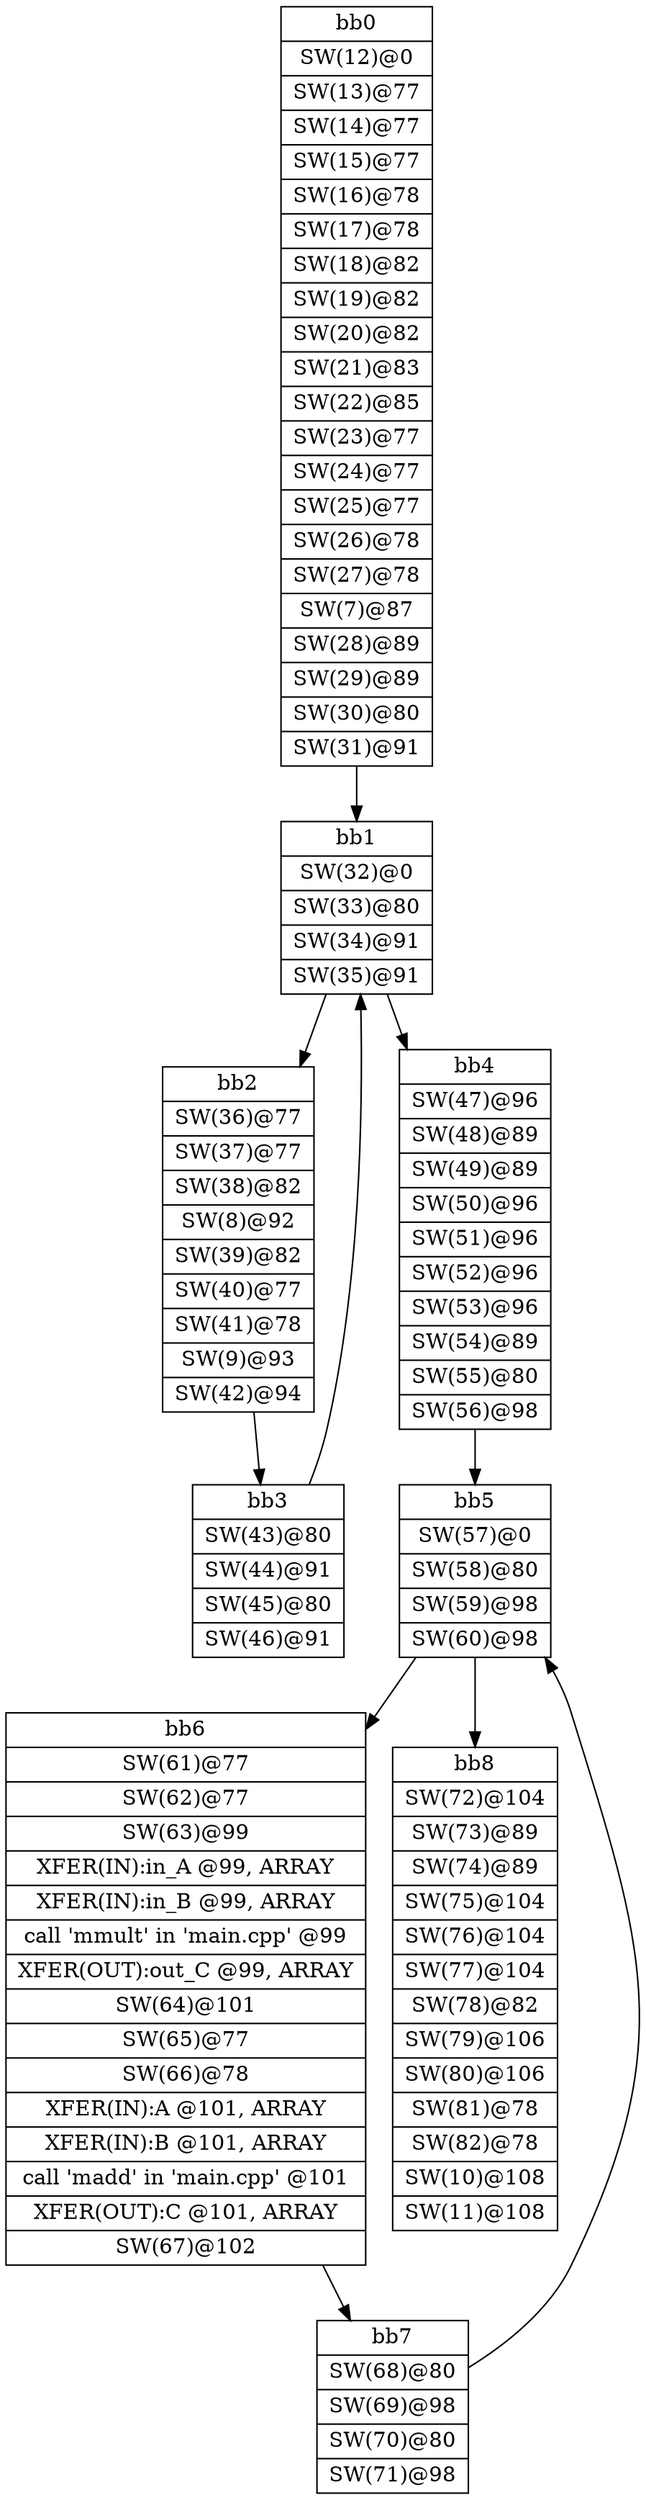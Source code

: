 digraph CDFG {
node [shape=record];
bb0 [shape=record, label = "{bb0|<x0x23212c0>SW(12)@0\n|<x0x2474000>SW(13)@77\n|<x0x24741d0>SW(14)@77\n|<x0x2474410>SW(15)@77\n|<x0x2474650>SW(16)@78\n|<x0x2474890>SW(17)@78\n|<x0x2474ad0>SW(18)@82\n|<x0x2474ce0>SW(19)@82\n|<x0x2474ef0>SW(20)@82\n|<x0x2475130>SW(21)@83\n|<x0x2475370>SW(22)@85\n|<x0x24755b0>SW(23)@77\n|<x0x24757f0>SW(24)@77\n|<x0x2475a10>SW(25)@77\n|<x0x2475c30>SW(26)@78\n|<x0x2475e50>SW(27)@78\n|<x0x246df90>SW(7)@87\n|<x0x2476070>SW(28)@89\n|<x0x2476280>SW(29)@89\n|<x0x24764c0>SW(30)@80\n|<x0x2476700>SW(31)@91\n}"];
bb1 [shape=record, label = "{bb1|<x0x2476af0>SW(32)@0\n|<x0x2476c40>SW(33)@80\n|<x0x2476e10>SW(34)@91\n|<x0x2477000>SW(35)@91\n}"];
bb2 [shape=record, label = "{bb2|<x0x24768f0>SW(36)@77\n|<x0x24775d0>SW(37)@77\n|<x0x247b820>SW(38)@82\n|<x0x246f0c0>SW(8)@92\n|<x0x247b9d0>SW(39)@82\n|<x0x247bc30>SW(40)@77\n|<x0x247be50>SW(41)@78\n|<x0x246f5d0>SW(9)@93\n|<x0x247c070>SW(42)@94\n}"];
bb3 [shape=record, label = "{bb3|<x0x247c280>SW(43)@80\n|<x0x247c5e0>SW(44)@91\n|<x0x247c7d0>SW(45)@80\n|<x0x247ca10>SW(46)@91\n}"];
bb4 [shape=record, label = "{bb4|<x0x247cc20>SW(47)@96\n|<x0x247d020>SW(48)@89\n|<x0x247d240>SW(49)@89\n|<x0x247d480>SW(50)@96\n|<x0x247d670>SW(51)@96\n|<x0x247d880>SW(52)@96\n|<x0x247dac0>SW(53)@96\n|<x0x247dcb0>SW(54)@89\n|<x0x247def0>SW(55)@80\n|<x0x247e130>SW(56)@98\n}"];
bb5 [shape=record, label = "{bb5|<x0x247e320>SW(57)@0\n|<x0x247e670>SW(58)@80\n|<x0x247e820>SW(59)@98\n|<x0x247ea10>SW(60)@98\n}"];
bb6 [shape=record, label = "{bb6|<x0x247ec20>SW(61)@77\n|<x0x247efa0>SW(62)@77\n|<x0x247f1c0>SW(63)@99\n|<x0x2482800>XFER(IN):in_A @99, ARRAY\n|<x0x24828e0>XFER(IN):in_B @99, ARRAY\n|<x0x2320130>call 'mmult' in 'main.cpp' @99\n|<x0x24829c0>XFER(OUT):out_C @99, ARRAY\n|<x0x247f3e0>SW(64)@101\n|<x0x247f640>SW(65)@77\n|<x0x247f880>SW(66)@78\n|<x0x2482ad0>XFER(IN):A @101, ARRAY\n|<x0x2482be0>XFER(IN):B @101, ARRAY\n|<x0x246a250>call 'madd' in 'main.cpp' @101\n|<x0x2482cf0>XFER(OUT):C @101, ARRAY\n|<x0x247fb70>SW(67)@102\n}"];
bb7 [shape=record, label = "{bb7|<x0x247fd50>SW(68)@80\n|<x0x2480040>SW(69)@98\n|<x0x2480230>SW(70)@80\n|<x0x2480470>SW(71)@98\n}"];
bb8 [shape=record, label = "{bb8|<x0x2480680>SW(72)@104\n|<x0x2480b20>SW(73)@89\n|<x0x2480d40>SW(74)@89\n|<x0x2480f80>SW(75)@104\n|<x0x2481170>SW(76)@104\n|<x0x2481380>SW(77)@104\n|<x0x24815f0>SW(78)@82\n|<x0x2481810>SW(79)@106\n|<x0x2481a00>SW(80)@106\n|<x0x2481c10>SW(81)@78\n|<x0x2481e50>SW(82)@78\n|<x0x2322bb0>SW(10)@108\n|<x0x23205c0>SW(11)@108\n}"];
bb0 -> bb1
bb1 -> bb2
bb1 -> bb4
bb2 -> bb3
bb3 -> bb1
bb4 -> bb5
bb5 -> bb6
bb5 -> bb8
bb6 -> bb7
bb7 -> bb5
}
